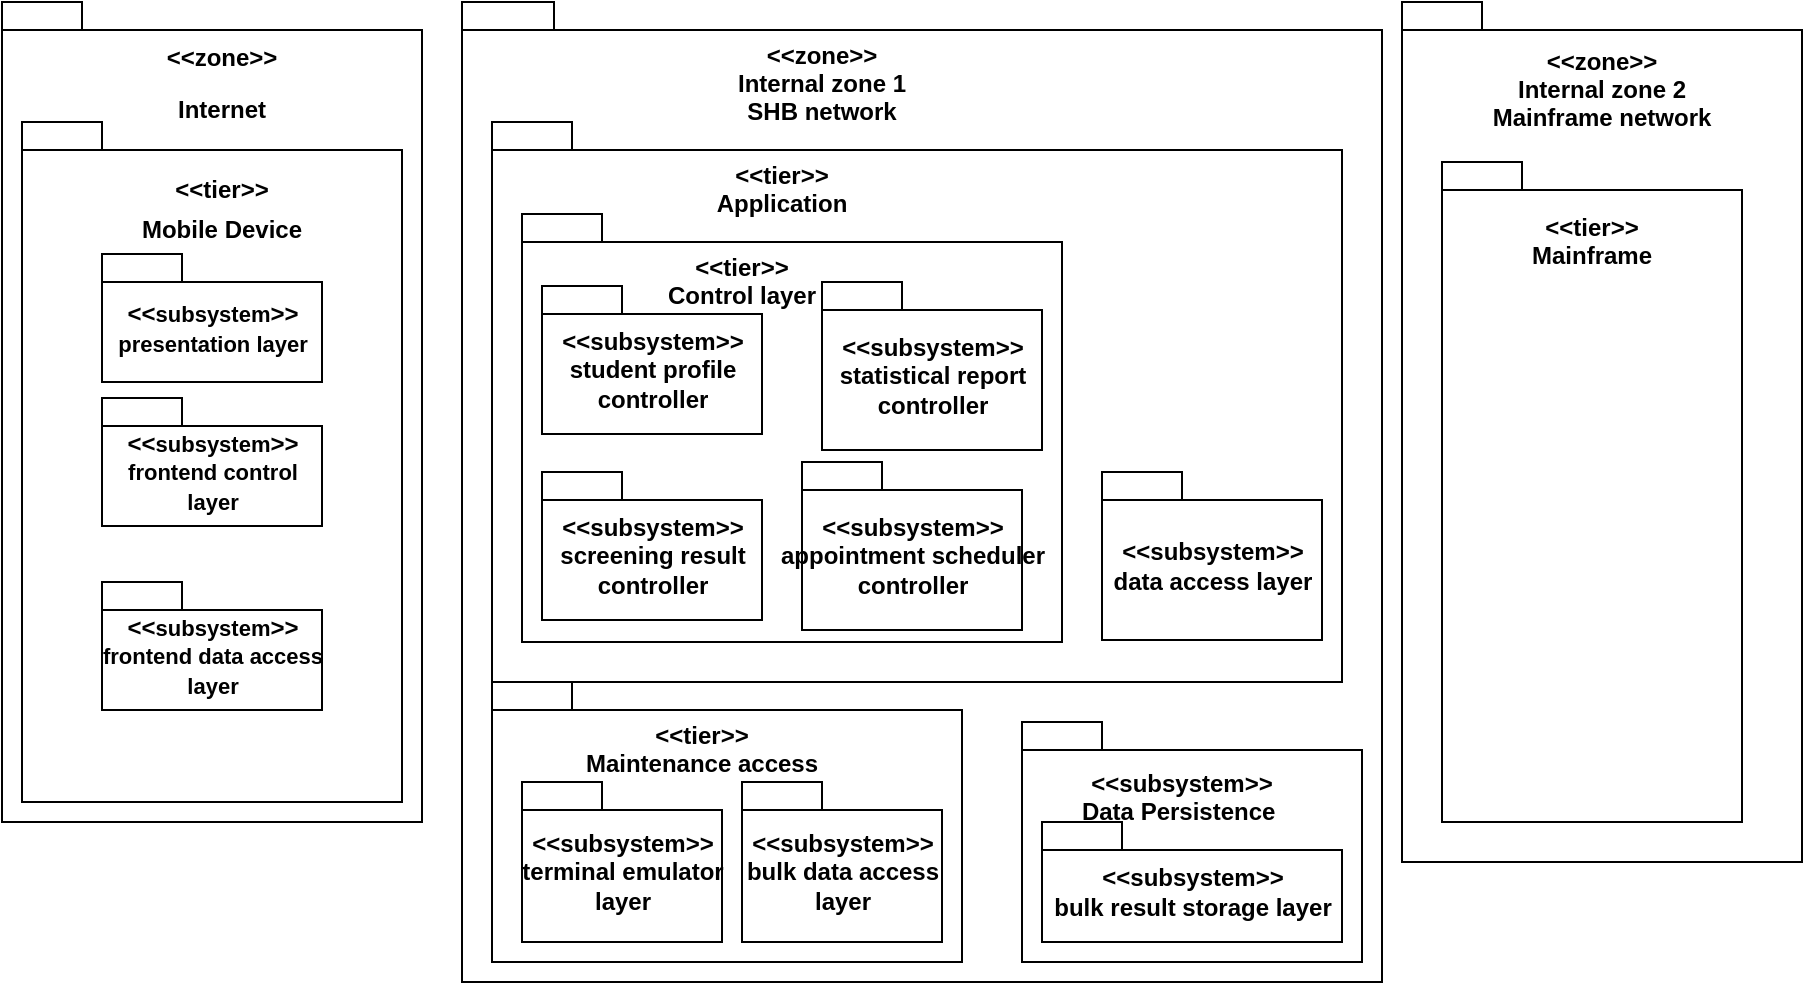 <mxfile version="14.2.7" type="github">
  <diagram id="y4qTXwDkLeoTX76MF6mZ" name="Page-1">
    <mxGraphModel dx="1422" dy="794" grid="1" gridSize="10" guides="1" tooltips="1" connect="1" arrows="1" fold="1" page="1" pageScale="1" pageWidth="850" pageHeight="1100" math="0" shadow="0">
      <root>
        <mxCell id="0" />
        <mxCell id="1" parent="0" />
        <mxCell id="4_8lrmKtxx2XC6imbUGh-1" value="" style="shape=folder;fontStyle=1;spacingTop=10;tabWidth=40;tabHeight=14;tabPosition=left;html=1;" parent="1" vertex="1">
          <mxGeometry x="80" y="110" width="210" height="410" as="geometry" />
        </mxCell>
        <mxCell id="4_8lrmKtxx2XC6imbUGh-2" value="" style="shape=folder;fontStyle=1;spacingTop=10;tabWidth=40;tabHeight=14;tabPosition=left;html=1;" parent="1" vertex="1">
          <mxGeometry x="90" y="170" width="190" height="340" as="geometry" />
        </mxCell>
        <mxCell id="4_8lrmKtxx2XC6imbUGh-3" value="&lt;&lt;zone&gt;&gt;" style="text;align=center;fontStyle=1;verticalAlign=middle;spacingLeft=3;spacingRight=3;strokeColor=none;rotatable=0;points=[[0,0.5],[1,0.5]];portConstraint=eastwest;" parent="1" vertex="1">
          <mxGeometry x="150" y="124" width="80" height="26" as="geometry" />
        </mxCell>
        <mxCell id="4_8lrmKtxx2XC6imbUGh-4" value="Internet" style="text;align=center;fontStyle=1;verticalAlign=middle;spacingLeft=3;spacingRight=3;strokeColor=none;rotatable=0;points=[[0,0.5],[1,0.5]];portConstraint=eastwest;" parent="1" vertex="1">
          <mxGeometry x="150" y="150" width="80" height="26" as="geometry" />
        </mxCell>
        <mxCell id="4_8lrmKtxx2XC6imbUGh-5" value="&lt;&lt;tier&gt;&gt;" style="text;align=center;fontStyle=1;verticalAlign=middle;spacingLeft=3;spacingRight=3;strokeColor=none;rotatable=0;points=[[0,0.5],[1,0.5]];portConstraint=eastwest;" parent="1" vertex="1">
          <mxGeometry x="150" y="190" width="80" height="26" as="geometry" />
        </mxCell>
        <mxCell id="4_8lrmKtxx2XC6imbUGh-6" value="Mobile Device" style="text;align=center;fontStyle=1;verticalAlign=middle;spacingLeft=3;spacingRight=3;strokeColor=none;rotatable=0;points=[[0,0.5],[1,0.5]];portConstraint=eastwest;" parent="1" vertex="1">
          <mxGeometry x="150" y="210" width="80" height="26" as="geometry" />
        </mxCell>
        <mxCell id="4_8lrmKtxx2XC6imbUGh-7" value="&amp;lt;&amp;lt;&lt;font style=&quot;font-size: 11px&quot;&gt;subsystem&lt;/font&gt;&amp;gt;&amp;gt;&lt;br style=&quot;font-size: 11px&quot;&gt;&lt;font style=&quot;font-size: 11px&quot;&gt;presentation layer&lt;/font&gt;" style="shape=folder;fontStyle=1;spacingTop=10;tabWidth=40;tabHeight=14;tabPosition=left;html=1;" parent="1" vertex="1">
          <mxGeometry x="130" y="236" width="110" height="64" as="geometry" />
        </mxCell>
        <mxCell id="4_8lrmKtxx2XC6imbUGh-8" value="&amp;lt;&amp;lt;&lt;font style=&quot;font-size: 11px&quot;&gt;subsystem&lt;/font&gt;&amp;gt;&amp;gt;&lt;br style=&quot;font-size: 11px&quot;&gt;&lt;font style=&quot;font-size: 11px&quot;&gt;frontend control &lt;br&gt;layer&lt;/font&gt;" style="shape=folder;fontStyle=1;spacingTop=10;tabWidth=40;tabHeight=14;tabPosition=left;html=1;" parent="1" vertex="1">
          <mxGeometry x="130" y="308" width="110" height="64" as="geometry" />
        </mxCell>
        <mxCell id="4_8lrmKtxx2XC6imbUGh-10" value="&amp;lt;&amp;lt;&lt;font style=&quot;font-size: 11px&quot;&gt;subsystem&lt;/font&gt;&amp;gt;&amp;gt;&lt;br style=&quot;font-size: 11px&quot;&gt;&lt;font style=&quot;font-size: 11px&quot;&gt;frontend data access&lt;br&gt;layer&lt;br&gt;&lt;/font&gt;" style="shape=folder;fontStyle=1;spacingTop=10;tabWidth=40;tabHeight=14;tabPosition=left;html=1;" parent="1" vertex="1">
          <mxGeometry x="130" y="400" width="110" height="64" as="geometry" />
        </mxCell>
        <mxCell id="0BN0HSOSjnqUVcslitqg-1" value="" style="shape=folder;fontStyle=1;spacingTop=10;tabWidth=40;tabHeight=14;tabPosition=left;html=1;" vertex="1" parent="1">
          <mxGeometry x="310" y="110" width="460" height="490" as="geometry" />
        </mxCell>
        <mxCell id="0BN0HSOSjnqUVcslitqg-2" value="" style="shape=folder;fontStyle=1;spacingTop=10;tabWidth=40;tabHeight=14;tabPosition=left;html=1;" vertex="1" parent="1">
          <mxGeometry x="325" y="170" width="425" height="280" as="geometry" />
        </mxCell>
        <mxCell id="0BN0HSOSjnqUVcslitqg-3" value="&lt;&lt;zone&gt;&gt;&#xa;Internal zone 1&#xa;SHB network&#xa;" style="text;align=center;fontStyle=1;verticalAlign=middle;spacingLeft=3;spacingRight=3;strokeColor=none;rotatable=0;points=[[0,0.5],[1,0.5]];portConstraint=eastwest;" vertex="1" parent="1">
          <mxGeometry x="450" y="144" width="80" height="26" as="geometry" />
        </mxCell>
        <mxCell id="0BN0HSOSjnqUVcslitqg-4" value="&lt;&lt;tier&gt;&gt;&#xa;Application" style="text;align=center;fontStyle=1;verticalAlign=middle;spacingLeft=3;spacingRight=3;strokeColor=none;rotatable=0;points=[[0,0.5],[1,0.5]];portConstraint=eastwest;" vertex="1" parent="1">
          <mxGeometry x="430" y="190" width="80" height="26" as="geometry" />
        </mxCell>
        <mxCell id="0BN0HSOSjnqUVcslitqg-10" value="" style="shape=folder;fontStyle=1;spacingTop=10;tabWidth=40;tabHeight=14;tabPosition=left;html=1;" vertex="1" parent="1">
          <mxGeometry x="340" y="216" width="270" height="214" as="geometry" />
        </mxCell>
        <mxCell id="0BN0HSOSjnqUVcslitqg-11" value="&amp;lt;&amp;lt;subsystem&amp;gt;&amp;gt;&lt;br&gt;screening result&lt;br&gt;controller" style="shape=folder;fontStyle=1;spacingTop=10;tabWidth=40;tabHeight=14;tabPosition=left;html=1;" vertex="1" parent="1">
          <mxGeometry x="350" y="345" width="110" height="74" as="geometry" />
        </mxCell>
        <mxCell id="0BN0HSOSjnqUVcslitqg-12" value="&lt;&lt;tier&gt;&gt;&#xa;Control layer" style="text;align=center;fontStyle=1;verticalAlign=middle;spacingLeft=3;spacingRight=3;strokeColor=none;rotatable=0;points=[[0,0.5],[1,0.5]];portConstraint=eastwest;" vertex="1" parent="1">
          <mxGeometry x="410" y="236" width="80" height="26" as="geometry" />
        </mxCell>
        <mxCell id="0BN0HSOSjnqUVcslitqg-13" value="&amp;lt;&amp;lt;subsystem&amp;gt;&amp;gt;&lt;br&gt;student profile&lt;br&gt;controller" style="shape=folder;fontStyle=1;spacingTop=10;tabWidth=40;tabHeight=14;tabPosition=left;html=1;" vertex="1" parent="1">
          <mxGeometry x="350" y="252" width="110" height="74" as="geometry" />
        </mxCell>
        <mxCell id="0BN0HSOSjnqUVcslitqg-14" value="&amp;lt;&amp;lt;subsystem&amp;gt;&amp;gt;&lt;br&gt;statistical report&lt;br&gt;controller" style="shape=folder;fontStyle=1;spacingTop=10;tabWidth=40;tabHeight=14;tabPosition=left;html=1;" vertex="1" parent="1">
          <mxGeometry x="490" y="250" width="110" height="84" as="geometry" />
        </mxCell>
        <mxCell id="0BN0HSOSjnqUVcslitqg-15" value="&amp;lt;&amp;lt;subsystem&amp;gt;&amp;gt;&lt;br&gt;appointment scheduler &lt;br&gt;controller" style="shape=folder;fontStyle=1;spacingTop=10;tabWidth=40;tabHeight=14;tabPosition=left;html=1;" vertex="1" parent="1">
          <mxGeometry x="480" y="340" width="110" height="84" as="geometry" />
        </mxCell>
        <mxCell id="0BN0HSOSjnqUVcslitqg-16" value="&amp;lt;&amp;lt;subsystem&amp;gt;&amp;gt;&lt;br&gt;data access layer" style="shape=folder;fontStyle=1;spacingTop=10;tabWidth=40;tabHeight=14;tabPosition=left;html=1;" vertex="1" parent="1">
          <mxGeometry x="630" y="345" width="110" height="84" as="geometry" />
        </mxCell>
        <mxCell id="0BN0HSOSjnqUVcslitqg-17" value="" style="shape=folder;fontStyle=1;spacingTop=10;tabWidth=40;tabHeight=14;tabPosition=left;html=1;" vertex="1" parent="1">
          <mxGeometry x="325" y="450" width="235" height="140" as="geometry" />
        </mxCell>
        <mxCell id="0BN0HSOSjnqUVcslitqg-18" value="&lt;&lt;tier&gt;&gt;&#xa;Maintenance access" style="text;align=center;fontStyle=1;verticalAlign=middle;spacingLeft=3;spacingRight=3;strokeColor=none;rotatable=0;points=[[0,0.5],[1,0.5]];portConstraint=eastwest;" vertex="1" parent="1">
          <mxGeometry x="390" y="470" width="80" height="26" as="geometry" />
        </mxCell>
        <mxCell id="0BN0HSOSjnqUVcslitqg-19" value="&amp;lt;&amp;lt;subsystem&amp;gt;&amp;gt;&lt;br&gt;terminal emulator&lt;br&gt;layer" style="shape=folder;fontStyle=1;spacingTop=10;tabWidth=40;tabHeight=14;tabPosition=left;html=1;" vertex="1" parent="1">
          <mxGeometry x="340" y="500" width="100" height="80" as="geometry" />
        </mxCell>
        <mxCell id="0BN0HSOSjnqUVcslitqg-20" value="&amp;lt;&amp;lt;subsystem&amp;gt;&amp;gt;&lt;br&gt;bulk data access &lt;br&gt;layer" style="shape=folder;fontStyle=1;spacingTop=10;tabWidth=40;tabHeight=14;tabPosition=left;html=1;" vertex="1" parent="1">
          <mxGeometry x="450" y="500" width="100" height="80" as="geometry" />
        </mxCell>
        <mxCell id="0BN0HSOSjnqUVcslitqg-22" value="" style="shape=folder;fontStyle=1;spacingTop=10;tabWidth=40;tabHeight=14;tabPosition=left;html=1;" vertex="1" parent="1">
          <mxGeometry x="590" y="470" width="170" height="120" as="geometry" />
        </mxCell>
        <mxCell id="0BN0HSOSjnqUVcslitqg-23" value="&lt;&lt;subsystem&gt;&gt;&#xa;Data Persistence " style="text;align=center;fontStyle=1;verticalAlign=middle;spacingLeft=3;spacingRight=3;strokeColor=none;rotatable=0;points=[[0,0.5],[1,0.5]];portConstraint=eastwest;" vertex="1" parent="1">
          <mxGeometry x="630" y="494" width="80" height="26" as="geometry" />
        </mxCell>
        <mxCell id="0BN0HSOSjnqUVcslitqg-24" value="&amp;lt;&amp;lt;subsystem&amp;gt;&amp;gt;&lt;br&gt;bulk result storage layer" style="shape=folder;fontStyle=1;spacingTop=10;tabWidth=40;tabHeight=14;tabPosition=left;html=1;" vertex="1" parent="1">
          <mxGeometry x="600" y="520" width="150" height="60" as="geometry" />
        </mxCell>
        <mxCell id="0BN0HSOSjnqUVcslitqg-25" value="" style="shape=folder;fontStyle=1;spacingTop=10;tabWidth=40;tabHeight=14;tabPosition=left;html=1;" vertex="1" parent="1">
          <mxGeometry x="780" y="110" width="200" height="430" as="geometry" />
        </mxCell>
        <mxCell id="0BN0HSOSjnqUVcslitqg-26" value="&lt;&lt;zone&gt;&gt;&#xa;Internal zone 2&#xa;Mainframe network" style="text;align=center;fontStyle=1;verticalAlign=middle;spacingLeft=3;spacingRight=3;strokeColor=none;rotatable=0;points=[[0,0.5],[1,0.5]];portConstraint=eastwest;" vertex="1" parent="1">
          <mxGeometry x="840" y="140" width="80" height="26" as="geometry" />
        </mxCell>
        <mxCell id="0BN0HSOSjnqUVcslitqg-27" value="" style="shape=folder;fontStyle=1;spacingTop=10;tabWidth=40;tabHeight=14;tabPosition=left;html=1;" vertex="1" parent="1">
          <mxGeometry x="800" y="190" width="150" height="330" as="geometry" />
        </mxCell>
        <mxCell id="0BN0HSOSjnqUVcslitqg-28" value="&lt;&lt;tier&gt;&gt;&#xa;Mainframe" style="text;align=center;fontStyle=1;verticalAlign=middle;spacingLeft=3;spacingRight=3;strokeColor=none;rotatable=0;points=[[0,0.5],[1,0.5]];portConstraint=eastwest;" vertex="1" parent="1">
          <mxGeometry x="835" y="216" width="80" height="26" as="geometry" />
        </mxCell>
      </root>
    </mxGraphModel>
  </diagram>
</mxfile>
